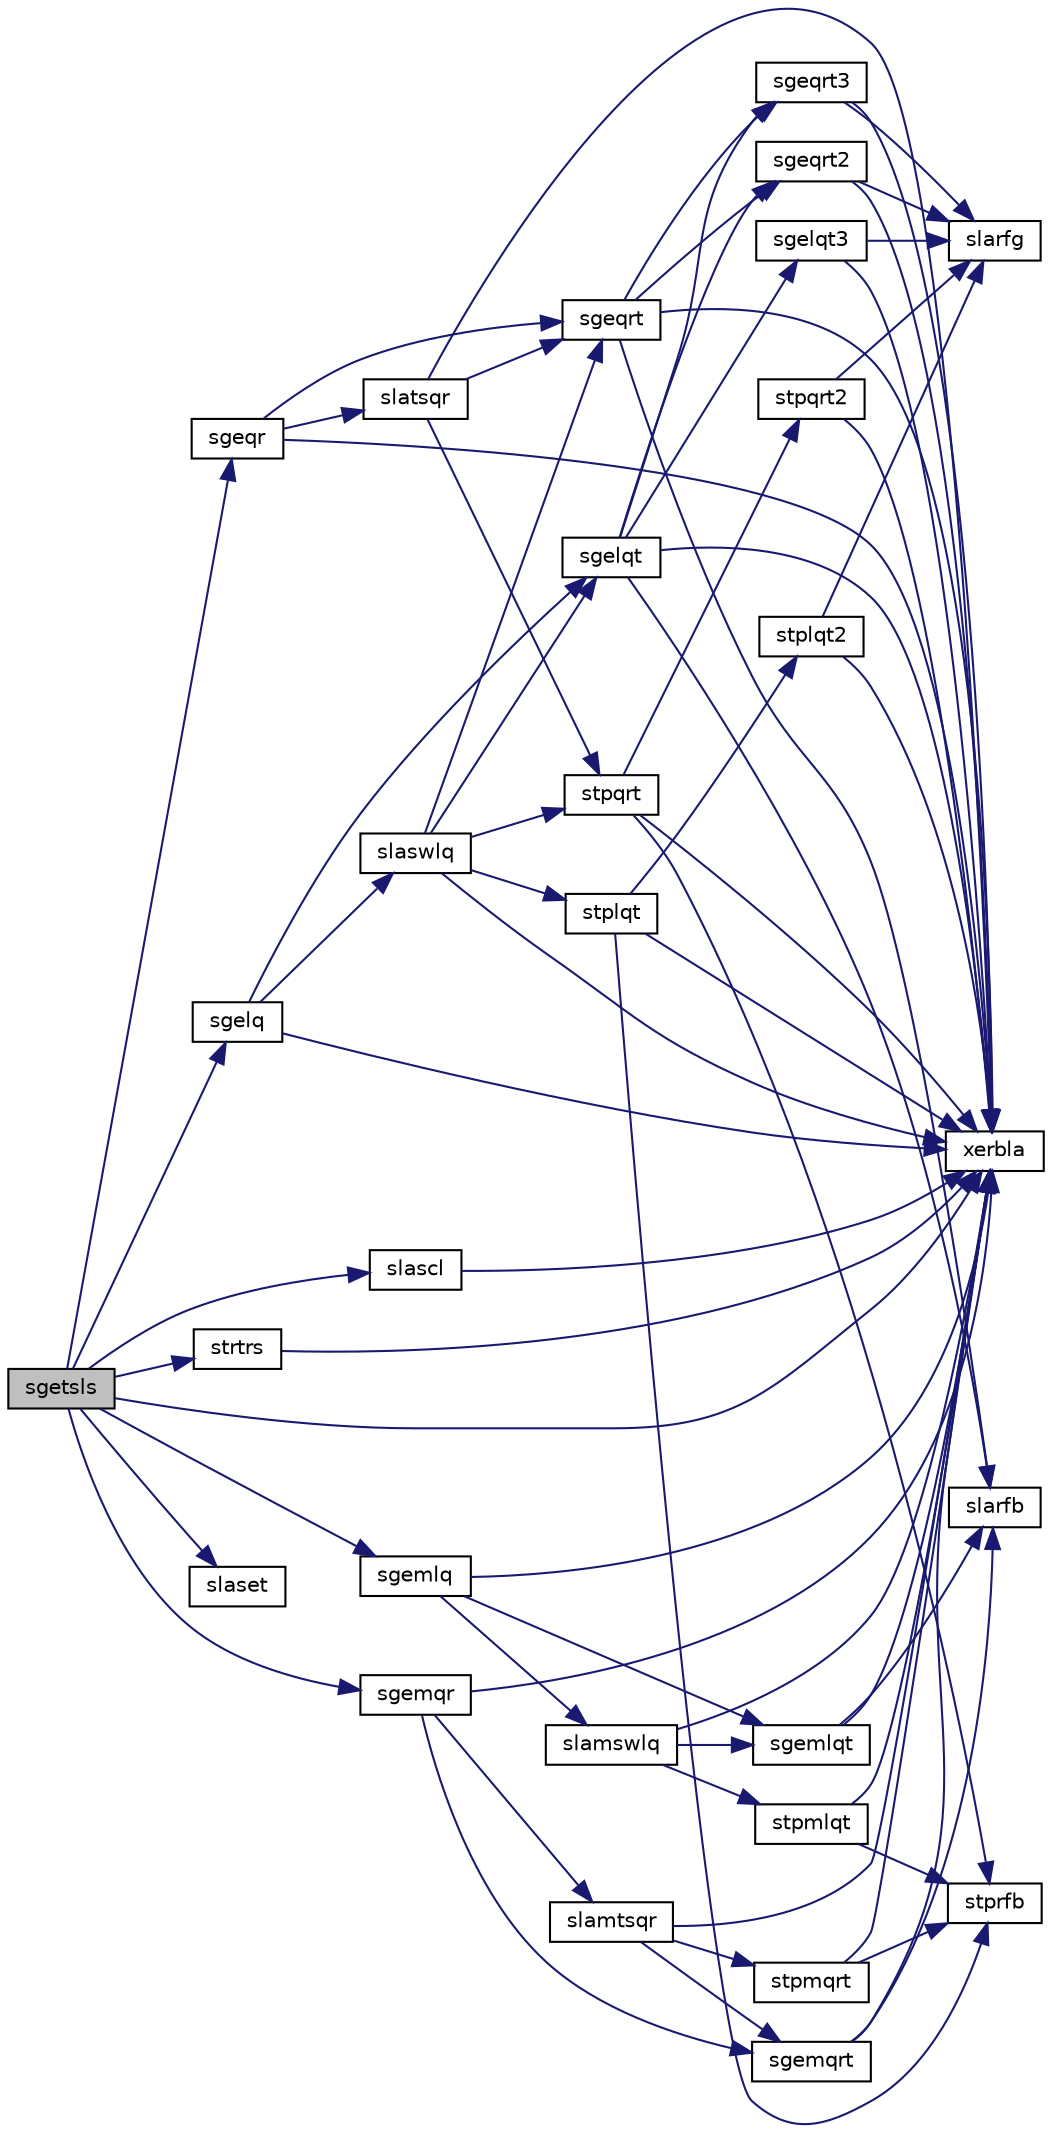 digraph "sgetsls"
{
 // LATEX_PDF_SIZE
  edge [fontname="Helvetica",fontsize="10",labelfontname="Helvetica",labelfontsize="10"];
  node [fontname="Helvetica",fontsize="10",shape=record];
  rankdir="LR";
  Node1 [label="sgetsls",height=0.2,width=0.4,color="black", fillcolor="grey75", style="filled", fontcolor="black",tooltip="SGETSLS"];
  Node1 -> Node2 [color="midnightblue",fontsize="10",style="solid",fontname="Helvetica"];
  Node2 [label="sgelq",height=0.2,width=0.4,color="black", fillcolor="white", style="filled",URL="$sgelq_8f.html#a6a3c52e71695b484914e7e2a9fc944cb",tooltip="SGELQ"];
  Node2 -> Node3 [color="midnightblue",fontsize="10",style="solid",fontname="Helvetica"];
  Node3 [label="sgelqt",height=0.2,width=0.4,color="black", fillcolor="white", style="filled",URL="$sgelqt_8f.html#a50aa58c97b389375440f74164d508537",tooltip="SGELQT"];
  Node3 -> Node4 [color="midnightblue",fontsize="10",style="solid",fontname="Helvetica"];
  Node4 [label="sgelqt3",height=0.2,width=0.4,color="black", fillcolor="white", style="filled",URL="$sgelqt3_8f.html#ac44bd55d81edc0d66d551514bf7aa5ee",tooltip="SGELQT3"];
  Node4 -> Node5 [color="midnightblue",fontsize="10",style="solid",fontname="Helvetica"];
  Node5 [label="slarfg",height=0.2,width=0.4,color="black", fillcolor="white", style="filled",URL="$slarfg_8f.html#a1c10a1adfa35b2d5ea15e801287a6a38",tooltip="SLARFG generates an elementary reflector (Householder matrix)."];
  Node4 -> Node6 [color="midnightblue",fontsize="10",style="solid",fontname="Helvetica"];
  Node6 [label="xerbla",height=0.2,width=0.4,color="black", fillcolor="white", style="filled",URL="$xerbla_8f.html#a377ee61015baf8dea7770b3a404b1c07",tooltip="XERBLA"];
  Node3 -> Node7 [color="midnightblue",fontsize="10",style="solid",fontname="Helvetica"];
  Node7 [label="sgeqrt2",height=0.2,width=0.4,color="black", fillcolor="white", style="filled",URL="$sgeqrt2_8f.html#a418228a8d0645cee0ff6a89a3b9a8e19",tooltip="SGEQRT2 computes a QR factorization of a general real or complex matrix using the compact WY represen..."];
  Node7 -> Node5 [color="midnightblue",fontsize="10",style="solid",fontname="Helvetica"];
  Node7 -> Node6 [color="midnightblue",fontsize="10",style="solid",fontname="Helvetica"];
  Node3 -> Node8 [color="midnightblue",fontsize="10",style="solid",fontname="Helvetica"];
  Node8 [label="sgeqrt3",height=0.2,width=0.4,color="black", fillcolor="white", style="filled",URL="$sgeqrt3_8f.html#a0ac033e696d80b5aa9e5289e47e3e7f9",tooltip="SGEQRT3 recursively computes a QR factorization of a general real or complex matrix using the compact..."];
  Node8 -> Node5 [color="midnightblue",fontsize="10",style="solid",fontname="Helvetica"];
  Node8 -> Node6 [color="midnightblue",fontsize="10",style="solid",fontname="Helvetica"];
  Node3 -> Node9 [color="midnightblue",fontsize="10",style="solid",fontname="Helvetica"];
  Node9 [label="slarfb",height=0.2,width=0.4,color="black", fillcolor="white", style="filled",URL="$slarfb_8f.html#abd00c98d81aee1efa14e838bafa8078a",tooltip="SLARFB applies a block reflector or its transpose to a general rectangular matrix."];
  Node3 -> Node6 [color="midnightblue",fontsize="10",style="solid",fontname="Helvetica"];
  Node2 -> Node10 [color="midnightblue",fontsize="10",style="solid",fontname="Helvetica"];
  Node10 [label="slaswlq",height=0.2,width=0.4,color="black", fillcolor="white", style="filled",URL="$slaswlq_8f.html#a4bd97cd60dc6820636a2e775a0a7202e",tooltip="SLASWLQ"];
  Node10 -> Node3 [color="midnightblue",fontsize="10",style="solid",fontname="Helvetica"];
  Node10 -> Node11 [color="midnightblue",fontsize="10",style="solid",fontname="Helvetica"];
  Node11 [label="sgeqrt",height=0.2,width=0.4,color="black", fillcolor="white", style="filled",URL="$sgeqrt_8f.html#a036c4a8fce2027da4ed92cf9064e8819",tooltip="SGEQRT"];
  Node11 -> Node7 [color="midnightblue",fontsize="10",style="solid",fontname="Helvetica"];
  Node11 -> Node8 [color="midnightblue",fontsize="10",style="solid",fontname="Helvetica"];
  Node11 -> Node9 [color="midnightblue",fontsize="10",style="solid",fontname="Helvetica"];
  Node11 -> Node6 [color="midnightblue",fontsize="10",style="solid",fontname="Helvetica"];
  Node10 -> Node12 [color="midnightblue",fontsize="10",style="solid",fontname="Helvetica"];
  Node12 [label="stplqt",height=0.2,width=0.4,color="black", fillcolor="white", style="filled",URL="$stplqt_8f.html#aaeebc5a74769f18a1a41a41e377ac6d6",tooltip="STPLQT"];
  Node12 -> Node13 [color="midnightblue",fontsize="10",style="solid",fontname="Helvetica"];
  Node13 [label="stplqt2",height=0.2,width=0.4,color="black", fillcolor="white", style="filled",URL="$stplqt2_8f.html#ad2dc7313489b247ee3668554b080d853",tooltip="STPLQT2 computes a LQ factorization of a real or complex \"triangular-pentagonal\" matrix,..."];
  Node13 -> Node5 [color="midnightblue",fontsize="10",style="solid",fontname="Helvetica"];
  Node13 -> Node6 [color="midnightblue",fontsize="10",style="solid",fontname="Helvetica"];
  Node12 -> Node14 [color="midnightblue",fontsize="10",style="solid",fontname="Helvetica"];
  Node14 [label="stprfb",height=0.2,width=0.4,color="black", fillcolor="white", style="filled",URL="$stprfb_8f.html#af633e78eeb9a85e068655abd15f04ca5",tooltip="STPRFB applies a real \"triangular-pentagonal\" block reflector to a real matrix, which is composed of ..."];
  Node12 -> Node6 [color="midnightblue",fontsize="10",style="solid",fontname="Helvetica"];
  Node10 -> Node15 [color="midnightblue",fontsize="10",style="solid",fontname="Helvetica"];
  Node15 [label="stpqrt",height=0.2,width=0.4,color="black", fillcolor="white", style="filled",URL="$stpqrt_8f.html#a8e057c8b5750de52195c08308559ed35",tooltip="STPQRT"];
  Node15 -> Node16 [color="midnightblue",fontsize="10",style="solid",fontname="Helvetica"];
  Node16 [label="stpqrt2",height=0.2,width=0.4,color="black", fillcolor="white", style="filled",URL="$stpqrt2_8f.html#a807d00a52f399421c840cb4bdbe97768",tooltip="STPQRT2 computes a QR factorization of a real or complex \"triangular-pentagonal\" matrix,..."];
  Node16 -> Node5 [color="midnightblue",fontsize="10",style="solid",fontname="Helvetica"];
  Node16 -> Node6 [color="midnightblue",fontsize="10",style="solid",fontname="Helvetica"];
  Node15 -> Node14 [color="midnightblue",fontsize="10",style="solid",fontname="Helvetica"];
  Node15 -> Node6 [color="midnightblue",fontsize="10",style="solid",fontname="Helvetica"];
  Node10 -> Node6 [color="midnightblue",fontsize="10",style="solid",fontname="Helvetica"];
  Node2 -> Node6 [color="midnightblue",fontsize="10",style="solid",fontname="Helvetica"];
  Node1 -> Node17 [color="midnightblue",fontsize="10",style="solid",fontname="Helvetica"];
  Node17 [label="sgemlq",height=0.2,width=0.4,color="black", fillcolor="white", style="filled",URL="$sgemlq_8f.html#a7a01f1e6ca7bce4a0ed87f2b3fde8092",tooltip="SGEMLQ"];
  Node17 -> Node18 [color="midnightblue",fontsize="10",style="solid",fontname="Helvetica"];
  Node18 [label="sgemlqt",height=0.2,width=0.4,color="black", fillcolor="white", style="filled",URL="$sgemlqt_8f.html#a7c4cd88a2446ad8eef46eb37fc4fbeb5",tooltip="SGEMLQT"];
  Node18 -> Node9 [color="midnightblue",fontsize="10",style="solid",fontname="Helvetica"];
  Node18 -> Node6 [color="midnightblue",fontsize="10",style="solid",fontname="Helvetica"];
  Node17 -> Node19 [color="midnightblue",fontsize="10",style="solid",fontname="Helvetica"];
  Node19 [label="slamswlq",height=0.2,width=0.4,color="black", fillcolor="white", style="filled",URL="$slamswlq_8f.html#a31ca6763f721e788df6de9e4e4fdaf19",tooltip="SLAMSWLQ"];
  Node19 -> Node18 [color="midnightblue",fontsize="10",style="solid",fontname="Helvetica"];
  Node19 -> Node20 [color="midnightblue",fontsize="10",style="solid",fontname="Helvetica"];
  Node20 [label="stpmlqt",height=0.2,width=0.4,color="black", fillcolor="white", style="filled",URL="$stpmlqt_8f.html#af1b20fb0591e496ad87dbc867e642303",tooltip="STPMLQT"];
  Node20 -> Node14 [color="midnightblue",fontsize="10",style="solid",fontname="Helvetica"];
  Node20 -> Node6 [color="midnightblue",fontsize="10",style="solid",fontname="Helvetica"];
  Node19 -> Node6 [color="midnightblue",fontsize="10",style="solid",fontname="Helvetica"];
  Node17 -> Node6 [color="midnightblue",fontsize="10",style="solid",fontname="Helvetica"];
  Node1 -> Node21 [color="midnightblue",fontsize="10",style="solid",fontname="Helvetica"];
  Node21 [label="sgemqr",height=0.2,width=0.4,color="black", fillcolor="white", style="filled",URL="$sgemqr_8f.html#a706c4dc68b7e14f4869ceaec7a262ec0",tooltip="SGEMQR"];
  Node21 -> Node22 [color="midnightblue",fontsize="10",style="solid",fontname="Helvetica"];
  Node22 [label="sgemqrt",height=0.2,width=0.4,color="black", fillcolor="white", style="filled",URL="$sgemqrt_8f.html#a867bbfcb127db8f51ef22f7b29089ca7",tooltip="SGEMQRT"];
  Node22 -> Node9 [color="midnightblue",fontsize="10",style="solid",fontname="Helvetica"];
  Node22 -> Node6 [color="midnightblue",fontsize="10",style="solid",fontname="Helvetica"];
  Node21 -> Node23 [color="midnightblue",fontsize="10",style="solid",fontname="Helvetica"];
  Node23 [label="slamtsqr",height=0.2,width=0.4,color="black", fillcolor="white", style="filled",URL="$slamtsqr_8f.html#a5aacfaca08216005b6a3b48950782d07",tooltip="SLAMTSQR"];
  Node23 -> Node22 [color="midnightblue",fontsize="10",style="solid",fontname="Helvetica"];
  Node23 -> Node24 [color="midnightblue",fontsize="10",style="solid",fontname="Helvetica"];
  Node24 [label="stpmqrt",height=0.2,width=0.4,color="black", fillcolor="white", style="filled",URL="$stpmqrt_8f.html#a47352c862183c6b03b47598070678a04",tooltip="STPMQRT"];
  Node24 -> Node14 [color="midnightblue",fontsize="10",style="solid",fontname="Helvetica"];
  Node24 -> Node6 [color="midnightblue",fontsize="10",style="solid",fontname="Helvetica"];
  Node23 -> Node6 [color="midnightblue",fontsize="10",style="solid",fontname="Helvetica"];
  Node21 -> Node6 [color="midnightblue",fontsize="10",style="solid",fontname="Helvetica"];
  Node1 -> Node25 [color="midnightblue",fontsize="10",style="solid",fontname="Helvetica"];
  Node25 [label="sgeqr",height=0.2,width=0.4,color="black", fillcolor="white", style="filled",URL="$sgeqr_8f.html#aca46dded9a8ac2155d64d788f99277a3",tooltip="SGEQR"];
  Node25 -> Node11 [color="midnightblue",fontsize="10",style="solid",fontname="Helvetica"];
  Node25 -> Node26 [color="midnightblue",fontsize="10",style="solid",fontname="Helvetica"];
  Node26 [label="slatsqr",height=0.2,width=0.4,color="black", fillcolor="white", style="filled",URL="$slatsqr_8f.html#a3ce58fd292be1e70670094359c612b9f",tooltip="SLATSQR"];
  Node26 -> Node11 [color="midnightblue",fontsize="10",style="solid",fontname="Helvetica"];
  Node26 -> Node15 [color="midnightblue",fontsize="10",style="solid",fontname="Helvetica"];
  Node26 -> Node6 [color="midnightblue",fontsize="10",style="solid",fontname="Helvetica"];
  Node25 -> Node6 [color="midnightblue",fontsize="10",style="solid",fontname="Helvetica"];
  Node1 -> Node27 [color="midnightblue",fontsize="10",style="solid",fontname="Helvetica"];
  Node27 [label="slascl",height=0.2,width=0.4,color="black", fillcolor="white", style="filled",URL="$slascl_8f.html#a11e6ce67ce97ca5b0a3a7bc5645a09d9",tooltip="SLASCL multiplies a general rectangular matrix by a real scalar defined as cto/cfrom."];
  Node27 -> Node6 [color="midnightblue",fontsize="10",style="solid",fontname="Helvetica"];
  Node1 -> Node28 [color="midnightblue",fontsize="10",style="solid",fontname="Helvetica"];
  Node28 [label="slaset",height=0.2,width=0.4,color="black", fillcolor="white", style="filled",URL="$slaset_8f.html#a6174184453f17ad7cc3488044325d5ac",tooltip="SLASET initializes the off-diagonal elements and the diagonal elements of a matrix to given values."];
  Node1 -> Node29 [color="midnightblue",fontsize="10",style="solid",fontname="Helvetica"];
  Node29 [label="strtrs",height=0.2,width=0.4,color="black", fillcolor="white", style="filled",URL="$strtrs_8f.html#a39f1accd4c0ff41b0ae185c173044601",tooltip="STRTRS"];
  Node29 -> Node6 [color="midnightblue",fontsize="10",style="solid",fontname="Helvetica"];
  Node1 -> Node6 [color="midnightblue",fontsize="10",style="solid",fontname="Helvetica"];
}
